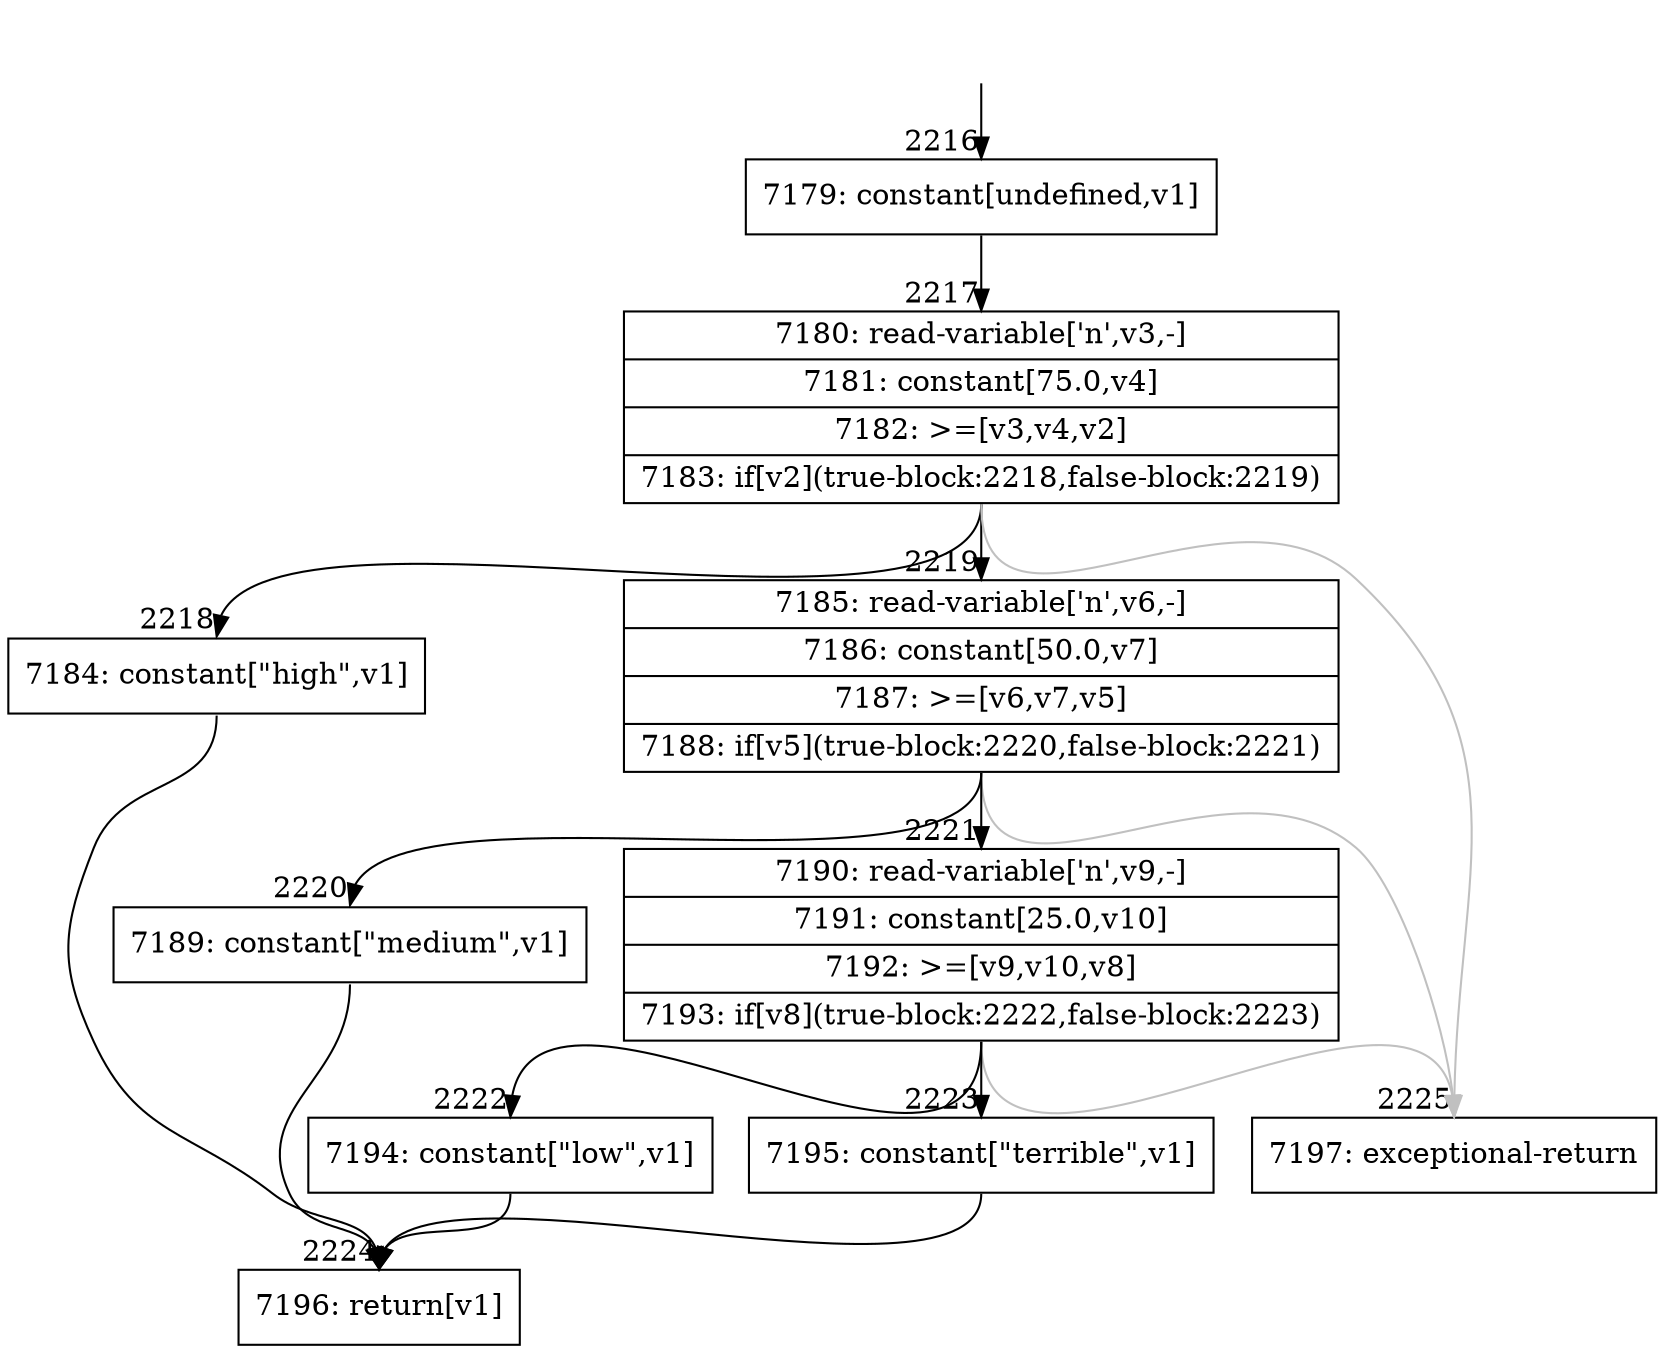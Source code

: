 digraph {
rankdir="TD"
BB_entry199[shape=none,label=""];
BB_entry199 -> BB2216 [tailport=s, headport=n, headlabel="    2216"]
BB2216 [shape=record label="{7179: constant[undefined,v1]}" ] 
BB2216 -> BB2217 [tailport=s, headport=n, headlabel="      2217"]
BB2217 [shape=record label="{7180: read-variable['n',v3,-]|7181: constant[75.0,v4]|7182: \>=[v3,v4,v2]|7183: if[v2](true-block:2218,false-block:2219)}" ] 
BB2217 -> BB2218 [tailport=s, headport=n, headlabel="      2218"]
BB2217 -> BB2219 [tailport=s, headport=n, headlabel="      2219"]
BB2217 -> BB2225 [tailport=s, headport=n, color=gray, headlabel="      2225"]
BB2218 [shape=record label="{7184: constant[\"high\",v1]}" ] 
BB2218 -> BB2224 [tailport=s, headport=n, headlabel="      2224"]
BB2219 [shape=record label="{7185: read-variable['n',v6,-]|7186: constant[50.0,v7]|7187: \>=[v6,v7,v5]|7188: if[v5](true-block:2220,false-block:2221)}" ] 
BB2219 -> BB2220 [tailport=s, headport=n, headlabel="      2220"]
BB2219 -> BB2221 [tailport=s, headport=n, headlabel="      2221"]
BB2219 -> BB2225 [tailport=s, headport=n, color=gray]
BB2220 [shape=record label="{7189: constant[\"medium\",v1]}" ] 
BB2220 -> BB2224 [tailport=s, headport=n]
BB2221 [shape=record label="{7190: read-variable['n',v9,-]|7191: constant[25.0,v10]|7192: \>=[v9,v10,v8]|7193: if[v8](true-block:2222,false-block:2223)}" ] 
BB2221 -> BB2222 [tailport=s, headport=n, headlabel="      2222"]
BB2221 -> BB2223 [tailport=s, headport=n, headlabel="      2223"]
BB2221 -> BB2225 [tailport=s, headport=n, color=gray]
BB2222 [shape=record label="{7194: constant[\"low\",v1]}" ] 
BB2222 -> BB2224 [tailport=s, headport=n]
BB2223 [shape=record label="{7195: constant[\"terrible\",v1]}" ] 
BB2223 -> BB2224 [tailport=s, headport=n]
BB2224 [shape=record label="{7196: return[v1]}" ] 
BB2225 [shape=record label="{7197: exceptional-return}" ] 
//#$~ 2642
}
